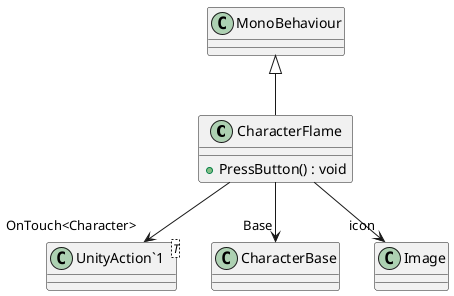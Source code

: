 @startuml
class CharacterFlame {
    + PressButton() : void
}
class "UnityAction`1"<T> {
}
MonoBehaviour <|-- CharacterFlame
CharacterFlame --> "OnTouch<Character>" "UnityAction`1"
CharacterFlame --> "Base" CharacterBase
CharacterFlame --> "icon" Image
@enduml
